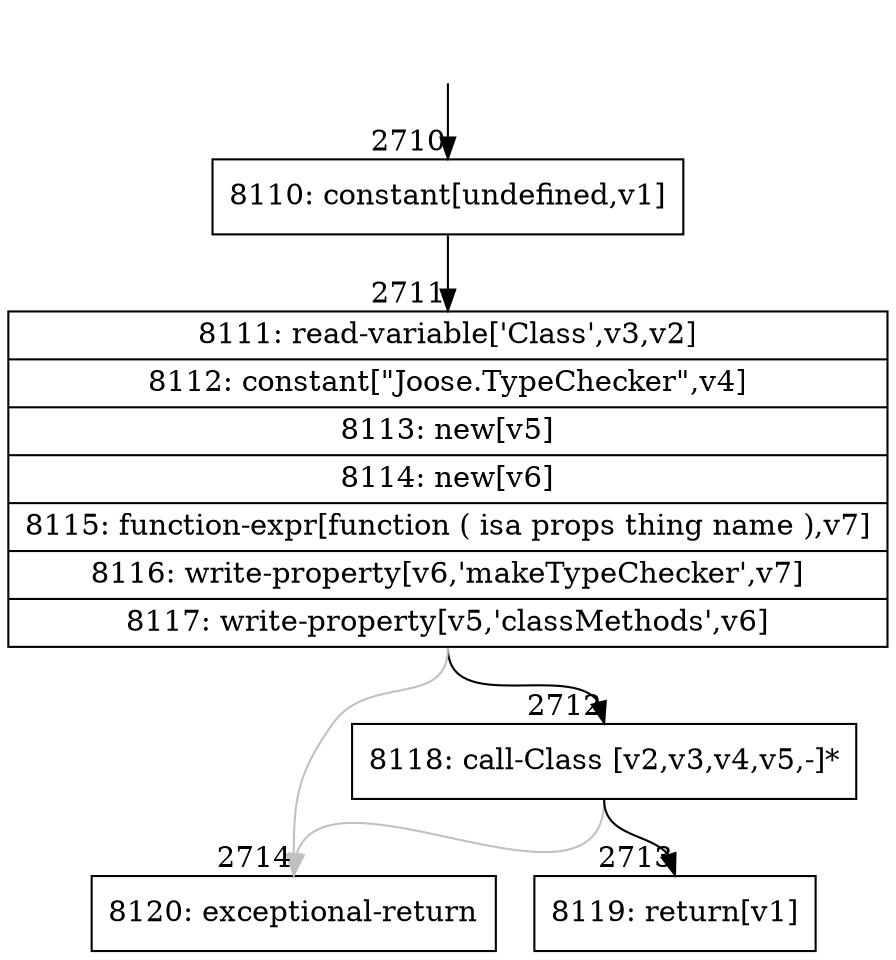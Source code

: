 digraph {
rankdir="TD"
BB_entry290[shape=none,label=""];
BB_entry290 -> BB2710 [tailport=s, headport=n, headlabel="    2710"]
BB2710 [shape=record label="{8110: constant[undefined,v1]}" ] 
BB2710 -> BB2711 [tailport=s, headport=n, headlabel="      2711"]
BB2711 [shape=record label="{8111: read-variable['Class',v3,v2]|8112: constant[\"Joose.TypeChecker\",v4]|8113: new[v5]|8114: new[v6]|8115: function-expr[function ( isa props thing name ),v7]|8116: write-property[v6,'makeTypeChecker',v7]|8117: write-property[v5,'classMethods',v6]}" ] 
BB2711 -> BB2712 [tailport=s, headport=n, headlabel="      2712"]
BB2711 -> BB2714 [tailport=s, headport=n, color=gray, headlabel="      2714"]
BB2712 [shape=record label="{8118: call-Class [v2,v3,v4,v5,-]*}" ] 
BB2712 -> BB2713 [tailport=s, headport=n, headlabel="      2713"]
BB2712 -> BB2714 [tailport=s, headport=n, color=gray]
BB2713 [shape=record label="{8119: return[v1]}" ] 
BB2714 [shape=record label="{8120: exceptional-return}" ] 
//#$~ 3129
}
